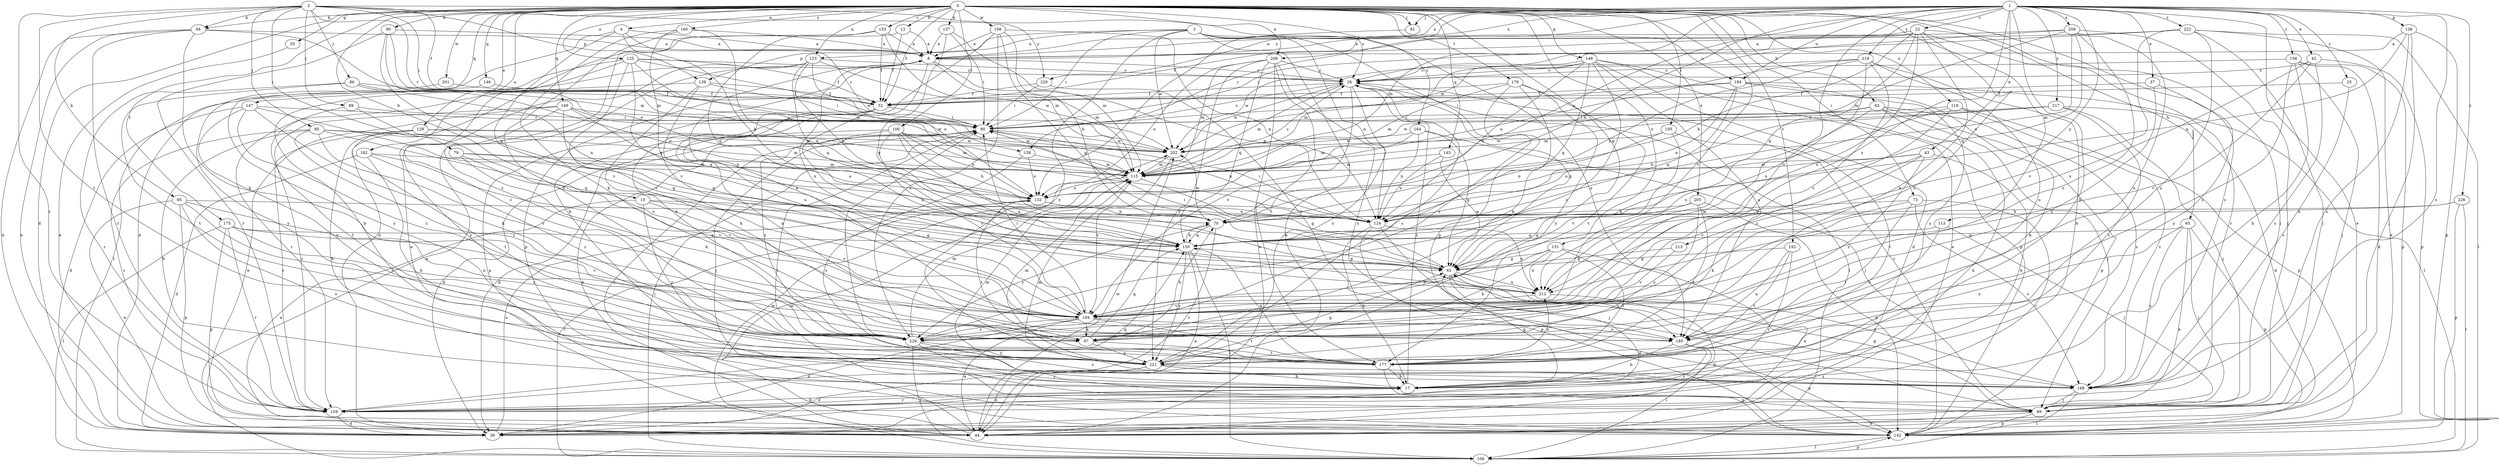 strict digraph  {
0;
1;
2;
3;
4;
8;
13;
15;
17;
22;
25;
26;
36;
37;
42;
43;
44;
52;
55;
62;
63;
65;
70;
75;
79;
80;
81;
85;
86;
88;
89;
90;
94;
95;
97;
100;
105;
106;
113;
115;
118;
123;
124;
125;
128;
131;
132;
137;
138;
139;
142;
145;
146;
147;
148;
149;
150;
153;
156;
158;
159;
160;
164;
168;
170;
175;
177;
182;
184;
185;
192;
194;
198;
201;
202;
205;
206;
209;
212;
213;
217;
219;
220;
221;
222;
226;
229;
0 -> 4  [label=a];
0 -> 13  [label=b];
0 -> 15  [label=b];
0 -> 36  [label=d];
0 -> 52  [label=f];
0 -> 55  [label=g];
0 -> 62  [label=g];
0 -> 63  [label=h];
0 -> 65  [label=h];
0 -> 75  [label=i];
0 -> 81  [label=j];
0 -> 90  [label=k];
0 -> 94  [label=k];
0 -> 100  [label=l];
0 -> 105  [label=l];
0 -> 113  [label=m];
0 -> 118  [label=n];
0 -> 123  [label=n];
0 -> 125  [label=o];
0 -> 128  [label=o];
0 -> 131  [label=o];
0 -> 137  [label=p];
0 -> 145  [label=q];
0 -> 146  [label=q];
0 -> 147  [label=q];
0 -> 148  [label=q];
0 -> 149  [label=q];
0 -> 153  [label=r];
0 -> 160  [label=s];
0 -> 164  [label=s];
0 -> 168  [label=s];
0 -> 170  [label=t];
0 -> 175  [label=t];
0 -> 182  [label=u];
0 -> 192  [label=v];
0 -> 194  [label=v];
0 -> 198  [label=w];
0 -> 201  [label=w];
0 -> 205  [label=x];
0 -> 206  [label=x];
1 -> 8  [label=a];
1 -> 17  [label=b];
1 -> 22  [label=c];
1 -> 25  [label=c];
1 -> 37  [label=e];
1 -> 42  [label=e];
1 -> 43  [label=e];
1 -> 44  [label=e];
1 -> 70  [label=h];
1 -> 81  [label=j];
1 -> 115  [label=m];
1 -> 132  [label=o];
1 -> 138  [label=p];
1 -> 156  [label=r];
1 -> 158  [label=r];
1 -> 168  [label=s];
1 -> 184  [label=u];
1 -> 194  [label=v];
1 -> 206  [label=x];
1 -> 209  [label=x];
1 -> 212  [label=x];
1 -> 213  [label=y];
1 -> 217  [label=y];
1 -> 219  [label=y];
1 -> 220  [label=y];
1 -> 222  [label=z];
1 -> 226  [label=z];
2 -> 26  [label=c];
2 -> 52  [label=f];
2 -> 79  [label=i];
2 -> 80  [label=i];
2 -> 85  [label=j];
2 -> 86  [label=j];
2 -> 88  [label=j];
2 -> 94  [label=k];
2 -> 95  [label=k];
2 -> 139  [label=p];
2 -> 158  [label=r];
2 -> 159  [label=r];
2 -> 177  [label=t];
2 -> 220  [label=y];
3 -> 44  [label=e];
3 -> 80  [label=i];
3 -> 123  [label=n];
3 -> 124  [label=n];
3 -> 139  [label=p];
3 -> 142  [label=p];
3 -> 184  [label=u];
3 -> 185  [label=u];
3 -> 202  [label=w];
3 -> 221  [label=y];
4 -> 8  [label=a];
4 -> 36  [label=d];
4 -> 70  [label=h];
4 -> 80  [label=i];
4 -> 194  [label=v];
8 -> 26  [label=c];
8 -> 115  [label=m];
8 -> 124  [label=n];
8 -> 142  [label=p];
8 -> 185  [label=u];
8 -> 212  [label=x];
13 -> 8  [label=a];
13 -> 36  [label=d];
13 -> 52  [label=f];
15 -> 44  [label=e];
15 -> 62  [label=g];
15 -> 124  [label=n];
15 -> 194  [label=v];
15 -> 221  [label=y];
17 -> 26  [label=c];
17 -> 62  [label=g];
17 -> 115  [label=m];
17 -> 159  [label=r];
22 -> 8  [label=a];
22 -> 52  [label=f];
22 -> 70  [label=h];
22 -> 80  [label=i];
22 -> 89  [label=j];
22 -> 97  [label=k];
22 -> 150  [label=q];
22 -> 159  [label=r];
22 -> 212  [label=x];
22 -> 229  [label=z];
25 -> 52  [label=f];
25 -> 168  [label=s];
26 -> 52  [label=f];
26 -> 62  [label=g];
26 -> 106  [label=l];
26 -> 115  [label=m];
26 -> 194  [label=v];
26 -> 202  [label=w];
26 -> 221  [label=y];
36 -> 132  [label=o];
37 -> 52  [label=f];
37 -> 221  [label=y];
37 -> 229  [label=z];
42 -> 26  [label=c];
42 -> 142  [label=p];
42 -> 168  [label=s];
42 -> 194  [label=v];
42 -> 212  [label=x];
43 -> 17  [label=b];
43 -> 62  [label=g];
43 -> 115  [label=m];
43 -> 132  [label=o];
43 -> 194  [label=v];
43 -> 229  [label=z];
44 -> 80  [label=i];
44 -> 115  [label=m];
44 -> 202  [label=w];
52 -> 80  [label=i];
52 -> 97  [label=k];
52 -> 142  [label=p];
52 -> 185  [label=u];
52 -> 212  [label=x];
55 -> 44  [label=e];
62 -> 36  [label=d];
62 -> 80  [label=i];
62 -> 168  [label=s];
62 -> 185  [label=u];
62 -> 212  [label=x];
63 -> 36  [label=d];
63 -> 80  [label=i];
63 -> 89  [label=j];
63 -> 115  [label=m];
63 -> 142  [label=p];
63 -> 168  [label=s];
63 -> 212  [label=x];
65 -> 44  [label=e];
65 -> 89  [label=j];
65 -> 142  [label=p];
65 -> 150  [label=q];
65 -> 168  [label=s];
65 -> 221  [label=y];
70 -> 150  [label=q];
70 -> 159  [label=r];
70 -> 202  [label=w];
70 -> 229  [label=z];
75 -> 97  [label=k];
75 -> 124  [label=n];
75 -> 159  [label=r];
75 -> 168  [label=s];
75 -> 177  [label=t];
79 -> 97  [label=k];
79 -> 115  [label=m];
79 -> 132  [label=o];
79 -> 194  [label=v];
80 -> 26  [label=c];
80 -> 36  [label=d];
80 -> 44  [label=e];
80 -> 89  [label=j];
80 -> 124  [label=n];
80 -> 202  [label=w];
81 -> 132  [label=o];
85 -> 17  [label=b];
85 -> 115  [label=m];
85 -> 150  [label=q];
85 -> 159  [label=r];
85 -> 194  [label=v];
85 -> 202  [label=w];
85 -> 229  [label=z];
86 -> 52  [label=f];
86 -> 124  [label=n];
86 -> 132  [label=o];
86 -> 159  [label=r];
86 -> 177  [label=t];
88 -> 80  [label=i];
88 -> 177  [label=t];
88 -> 194  [label=v];
89 -> 44  [label=e];
89 -> 62  [label=g];
89 -> 80  [label=i];
89 -> 142  [label=p];
90 -> 8  [label=a];
90 -> 115  [label=m];
90 -> 132  [label=o];
90 -> 150  [label=q];
90 -> 159  [label=r];
94 -> 8  [label=a];
94 -> 36  [label=d];
94 -> 44  [label=e];
94 -> 97  [label=k];
94 -> 115  [label=m];
94 -> 159  [label=r];
95 -> 44  [label=e];
95 -> 124  [label=n];
95 -> 142  [label=p];
95 -> 168  [label=s];
95 -> 185  [label=u];
95 -> 229  [label=z];
97 -> 70  [label=h];
97 -> 150  [label=q];
97 -> 177  [label=t];
97 -> 221  [label=y];
100 -> 36  [label=d];
100 -> 70  [label=h];
100 -> 124  [label=n];
100 -> 132  [label=o];
100 -> 194  [label=v];
100 -> 202  [label=w];
100 -> 212  [label=x];
100 -> 229  [label=z];
105 -> 124  [label=n];
105 -> 177  [label=t];
105 -> 194  [label=v];
105 -> 202  [label=w];
106 -> 8  [label=a];
106 -> 80  [label=i];
106 -> 142  [label=p];
106 -> 202  [label=w];
113 -> 89  [label=j];
113 -> 150  [label=q];
113 -> 185  [label=u];
115 -> 26  [label=c];
115 -> 62  [label=g];
115 -> 132  [label=o];
118 -> 80  [label=i];
118 -> 142  [label=p];
118 -> 168  [label=s];
118 -> 194  [label=v];
118 -> 229  [label=z];
123 -> 17  [label=b];
123 -> 26  [label=c];
123 -> 44  [label=e];
123 -> 70  [label=h];
123 -> 132  [label=o];
123 -> 150  [label=q];
123 -> 202  [label=w];
124 -> 17  [label=b];
124 -> 80  [label=i];
124 -> 89  [label=j];
124 -> 142  [label=p];
124 -> 212  [label=x];
125 -> 26  [label=c];
125 -> 52  [label=f];
125 -> 106  [label=l];
125 -> 115  [label=m];
125 -> 150  [label=q];
125 -> 194  [label=v];
125 -> 202  [label=w];
125 -> 229  [label=z];
128 -> 17  [label=b];
128 -> 115  [label=m];
128 -> 159  [label=r];
128 -> 177  [label=t];
128 -> 202  [label=w];
131 -> 44  [label=e];
131 -> 62  [label=g];
131 -> 97  [label=k];
131 -> 177  [label=t];
131 -> 194  [label=v];
131 -> 212  [label=x];
132 -> 70  [label=h];
132 -> 106  [label=l];
132 -> 177  [label=t];
137 -> 8  [label=a];
137 -> 62  [label=g];
137 -> 80  [label=i];
137 -> 115  [label=m];
138 -> 8  [label=a];
138 -> 89  [label=j];
138 -> 124  [label=n];
138 -> 142  [label=p];
138 -> 168  [label=s];
139 -> 52  [label=f];
139 -> 80  [label=i];
139 -> 97  [label=k];
139 -> 150  [label=q];
139 -> 159  [label=r];
142 -> 26  [label=c];
142 -> 106  [label=l];
145 -> 62  [label=g];
145 -> 115  [label=m];
145 -> 124  [label=n];
146 -> 52  [label=f];
146 -> 221  [label=y];
147 -> 36  [label=d];
147 -> 62  [label=g];
147 -> 80  [label=i];
147 -> 97  [label=k];
147 -> 221  [label=y];
147 -> 229  [label=z];
148 -> 26  [label=c];
148 -> 36  [label=d];
148 -> 44  [label=e];
148 -> 115  [label=m];
148 -> 124  [label=n];
148 -> 142  [label=p];
148 -> 150  [label=q];
148 -> 185  [label=u];
148 -> 202  [label=w];
148 -> 229  [label=z];
149 -> 44  [label=e];
149 -> 62  [label=g];
149 -> 80  [label=i];
149 -> 124  [label=n];
149 -> 159  [label=r];
149 -> 202  [label=w];
149 -> 221  [label=y];
150 -> 44  [label=e];
150 -> 62  [label=g];
150 -> 70  [label=h];
150 -> 106  [label=l];
150 -> 221  [label=y];
153 -> 8  [label=a];
153 -> 52  [label=f];
153 -> 115  [label=m];
153 -> 150  [label=q];
153 -> 229  [label=z];
156 -> 17  [label=b];
156 -> 26  [label=c];
156 -> 36  [label=d];
156 -> 89  [label=j];
156 -> 142  [label=p];
156 -> 229  [label=z];
158 -> 115  [label=m];
158 -> 132  [label=o];
158 -> 168  [label=s];
159 -> 17  [label=b];
159 -> 36  [label=d];
159 -> 150  [label=q];
160 -> 8  [label=a];
160 -> 97  [label=k];
160 -> 150  [label=q];
160 -> 194  [label=v];
160 -> 229  [label=z];
164 -> 62  [label=g];
164 -> 89  [label=j];
164 -> 115  [label=m];
164 -> 124  [label=n];
164 -> 202  [label=w];
168 -> 89  [label=j];
168 -> 106  [label=l];
168 -> 115  [label=m];
170 -> 52  [label=f];
170 -> 97  [label=k];
170 -> 115  [label=m];
170 -> 177  [label=t];
170 -> 221  [label=y];
170 -> 229  [label=z];
175 -> 106  [label=l];
175 -> 142  [label=p];
175 -> 150  [label=q];
175 -> 159  [label=r];
175 -> 194  [label=v];
175 -> 229  [label=z];
177 -> 17  [label=b];
177 -> 142  [label=p];
177 -> 150  [label=q];
177 -> 212  [label=x];
182 -> 17  [label=b];
182 -> 36  [label=d];
182 -> 115  [label=m];
182 -> 194  [label=v];
182 -> 229  [label=z];
184 -> 17  [label=b];
184 -> 52  [label=f];
184 -> 80  [label=i];
184 -> 106  [label=l];
184 -> 124  [label=n];
184 -> 150  [label=q];
184 -> 221  [label=y];
185 -> 17  [label=b];
185 -> 106  [label=l];
185 -> 142  [label=p];
185 -> 159  [label=r];
192 -> 62  [label=g];
192 -> 159  [label=r];
192 -> 177  [label=t];
192 -> 185  [label=u];
194 -> 8  [label=a];
194 -> 36  [label=d];
194 -> 44  [label=e];
194 -> 80  [label=i];
194 -> 97  [label=k];
194 -> 177  [label=t];
194 -> 185  [label=u];
194 -> 229  [label=z];
198 -> 8  [label=a];
198 -> 17  [label=b];
198 -> 62  [label=g];
198 -> 70  [label=h];
198 -> 124  [label=n];
198 -> 229  [label=z];
201 -> 52  [label=f];
201 -> 221  [label=y];
202 -> 115  [label=m];
202 -> 194  [label=v];
205 -> 62  [label=g];
205 -> 70  [label=h];
205 -> 142  [label=p];
205 -> 177  [label=t];
205 -> 221  [label=y];
206 -> 26  [label=c];
206 -> 44  [label=e];
206 -> 115  [label=m];
206 -> 132  [label=o];
206 -> 150  [label=q];
206 -> 168  [label=s];
206 -> 177  [label=t];
206 -> 221  [label=y];
209 -> 8  [label=a];
209 -> 89  [label=j];
209 -> 115  [label=m];
209 -> 124  [label=n];
209 -> 150  [label=q];
209 -> 185  [label=u];
209 -> 202  [label=w];
209 -> 229  [label=z];
212 -> 36  [label=d];
212 -> 194  [label=v];
213 -> 62  [label=g];
213 -> 194  [label=v];
217 -> 36  [label=d];
217 -> 70  [label=h];
217 -> 80  [label=i];
217 -> 89  [label=j];
217 -> 177  [label=t];
217 -> 202  [label=w];
219 -> 17  [label=b];
219 -> 26  [label=c];
219 -> 70  [label=h];
219 -> 132  [label=o];
219 -> 185  [label=u];
219 -> 194  [label=v];
219 -> 212  [label=x];
220 -> 52  [label=f];
220 -> 80  [label=i];
220 -> 185  [label=u];
221 -> 17  [label=b];
221 -> 26  [label=c];
221 -> 36  [label=d];
221 -> 44  [label=e];
221 -> 62  [label=g];
221 -> 115  [label=m];
221 -> 168  [label=s];
222 -> 8  [label=a];
222 -> 26  [label=c];
222 -> 44  [label=e];
222 -> 89  [label=j];
222 -> 106  [label=l];
222 -> 185  [label=u];
222 -> 194  [label=v];
226 -> 70  [label=h];
226 -> 106  [label=l];
226 -> 124  [label=n];
226 -> 142  [label=p];
229 -> 80  [label=i];
229 -> 89  [label=j];
229 -> 106  [label=l];
229 -> 115  [label=m];
229 -> 168  [label=s];
229 -> 221  [label=y];
}
